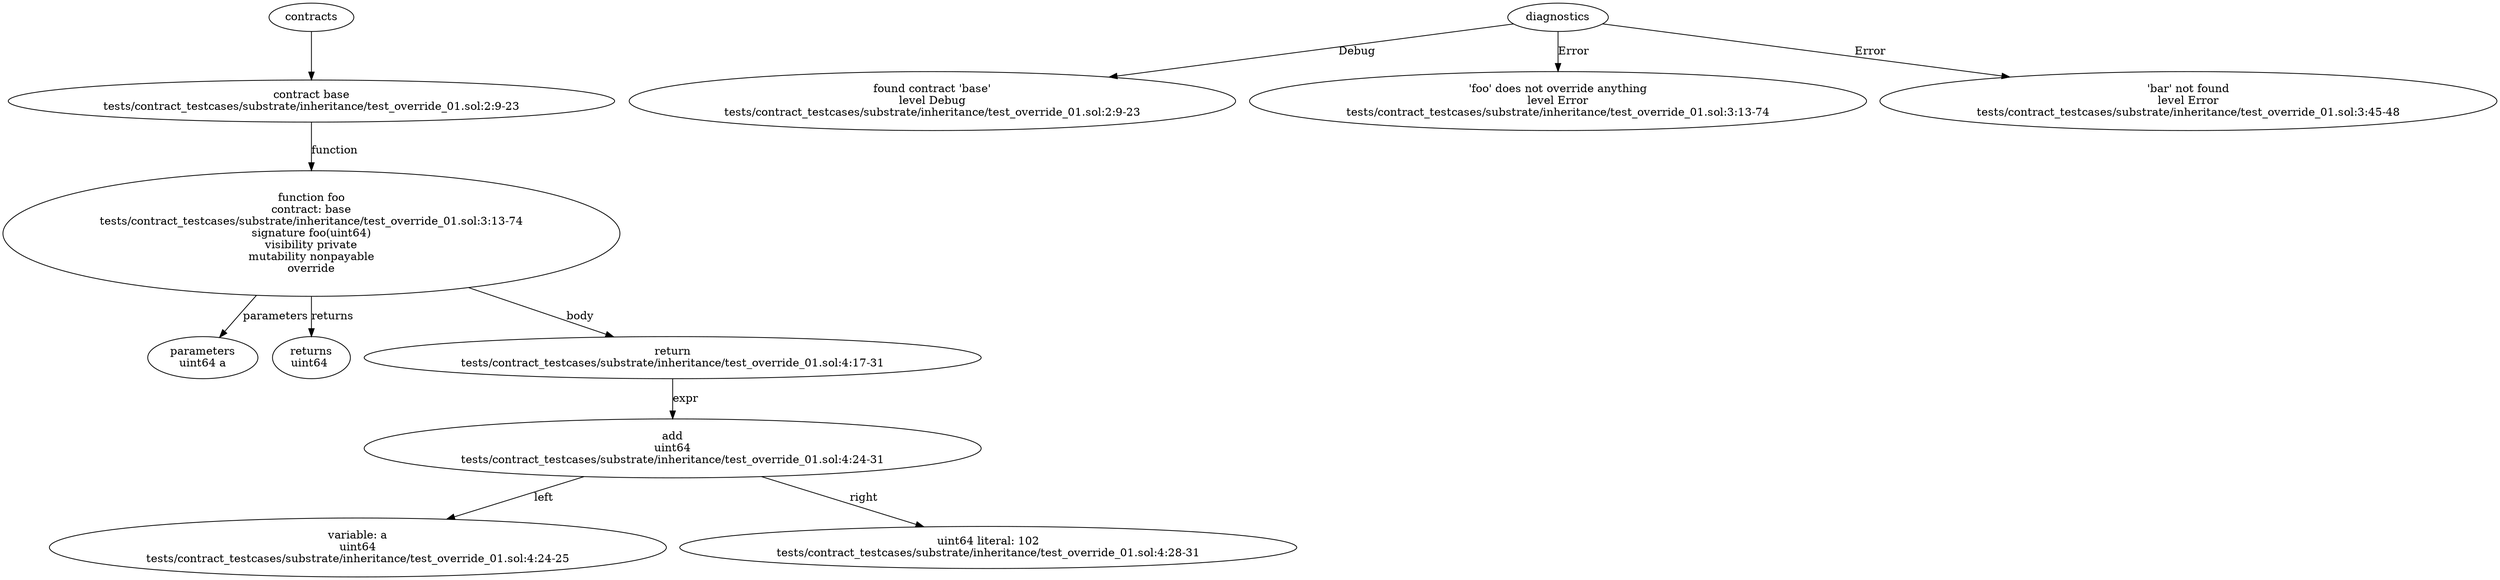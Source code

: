strict digraph "tests/contract_testcases/substrate/inheritance/test_override_01.sol" {
	contract [label="contract base\ntests/contract_testcases/substrate/inheritance/test_override_01.sol:2:9-23"]
	foo [label="function foo\ncontract: base\ntests/contract_testcases/substrate/inheritance/test_override_01.sol:3:13-74\nsignature foo(uint64)\nvisibility private\nmutability nonpayable\noverride"]
	parameters [label="parameters\nuint64 a"]
	returns [label="returns\nuint64 "]
	return [label="return\ntests/contract_testcases/substrate/inheritance/test_override_01.sol:4:17-31"]
	add [label="add\nuint64\ntests/contract_testcases/substrate/inheritance/test_override_01.sol:4:24-31"]
	variable [label="variable: a\nuint64\ntests/contract_testcases/substrate/inheritance/test_override_01.sol:4:24-25"]
	number_literal [label="uint64 literal: 102\ntests/contract_testcases/substrate/inheritance/test_override_01.sol:4:28-31"]
	diagnostic [label="found contract 'base'\nlevel Debug\ntests/contract_testcases/substrate/inheritance/test_override_01.sol:2:9-23"]
	diagnostic_11 [label="'foo' does not override anything\nlevel Error\ntests/contract_testcases/substrate/inheritance/test_override_01.sol:3:13-74"]
	diagnostic_12 [label="'bar' not found\nlevel Error\ntests/contract_testcases/substrate/inheritance/test_override_01.sol:3:45-48"]
	contracts -> contract
	contract -> foo [label="function"]
	foo -> parameters [label="parameters"]
	foo -> returns [label="returns"]
	foo -> return [label="body"]
	return -> add [label="expr"]
	add -> variable [label="left"]
	add -> number_literal [label="right"]
	diagnostics -> diagnostic [label="Debug"]
	diagnostics -> diagnostic_11 [label="Error"]
	diagnostics -> diagnostic_12 [label="Error"]
}
